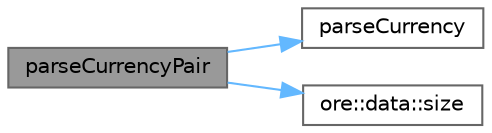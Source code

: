 digraph "parseCurrencyPair"
{
 // INTERACTIVE_SVG=YES
 // LATEX_PDF_SIZE
  bgcolor="transparent";
  edge [fontname=Helvetica,fontsize=10,labelfontname=Helvetica,labelfontsize=10];
  node [fontname=Helvetica,fontsize=10,shape=box,height=0.2,width=0.4];
  rankdir="LR";
  Node1 [label="parseCurrencyPair",height=0.2,width=0.4,color="gray40", fillcolor="grey60", style="filled", fontcolor="black",tooltip=" "];
  Node1 -> Node2 [color="steelblue1",style="solid"];
  Node2 [label="parseCurrency",height=0.2,width=0.4,color="grey40", fillcolor="white", style="filled",URL="$classore_1_1data_1_1_currency_parser.html#ab45952dfd0cda6a1d60d6508c8d62521",tooltip=" "];
  Node1 -> Node3 [color="steelblue1",style="solid"];
  Node3 [label="ore::data::size",height=0.2,width=0.4,color="grey40", fillcolor="white", style="filled",URL="$namespaceore_1_1data.html#a777e216dee6069b548bb87da7152699e",tooltip=" "];
}
